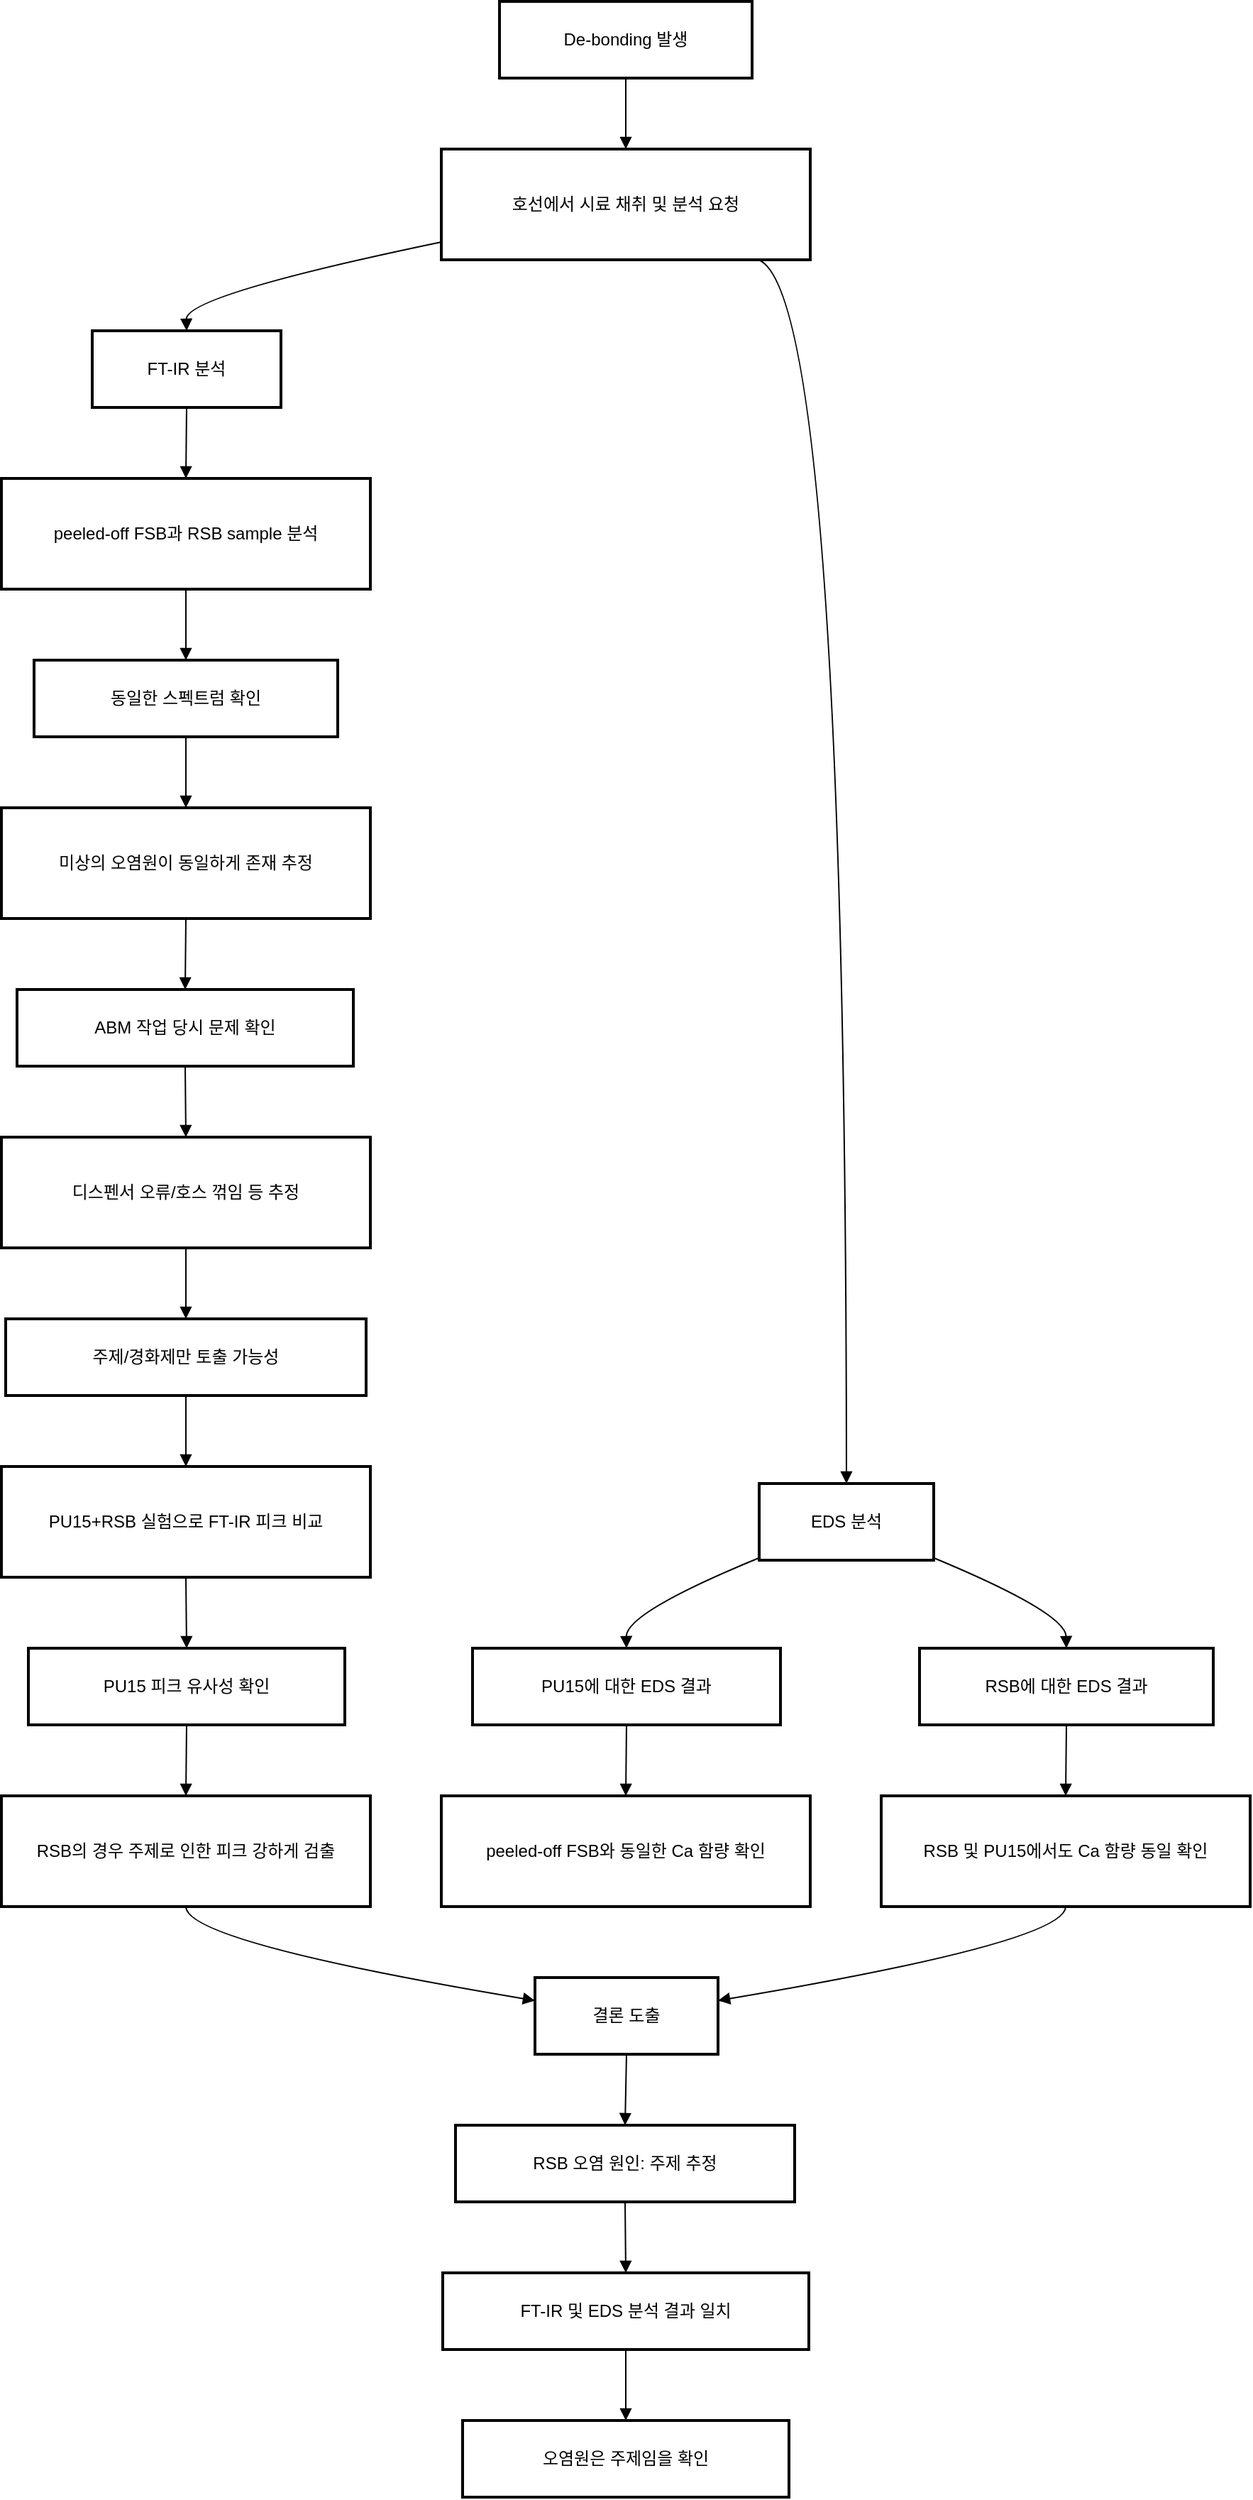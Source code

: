 <mxfile version="26.0.5">
  <diagram name="페이지-1" id="dp5-OIFI8ZVzYsF5K9ma">
    <mxGraphModel dx="1062" dy="641" grid="1" gridSize="10" guides="1" tooltips="1" connect="1" arrows="1" fold="1" page="1" pageScale="1" pageWidth="827" pageHeight="1169" math="0" shadow="0">
      <root>
        <mxCell id="0" />
        <mxCell id="1" parent="0" />
        <mxCell id="vFPKtFuDcdFf70qFe73K-1" value="De-bonding 발생" style="whiteSpace=wrap;strokeWidth=2;" vertex="1" parent="1">
          <mxGeometry x="371" y="20" width="178" height="54" as="geometry" />
        </mxCell>
        <mxCell id="vFPKtFuDcdFf70qFe73K-2" value="호선에서 시료 채취 및 분석 요청" style="whiteSpace=wrap;strokeWidth=2;" vertex="1" parent="1">
          <mxGeometry x="330" y="124" width="260" height="78" as="geometry" />
        </mxCell>
        <mxCell id="vFPKtFuDcdFf70qFe73K-3" value="FT-IR 분석" style="whiteSpace=wrap;strokeWidth=2;" vertex="1" parent="1">
          <mxGeometry x="84" y="252" width="133" height="54" as="geometry" />
        </mxCell>
        <mxCell id="vFPKtFuDcdFf70qFe73K-4" value="EDS 분석" style="whiteSpace=wrap;strokeWidth=2;" vertex="1" parent="1">
          <mxGeometry x="554" y="1064" width="123" height="54" as="geometry" />
        </mxCell>
        <mxCell id="vFPKtFuDcdFf70qFe73K-5" value="peeled-off FSB과 RSB sample 분석" style="whiteSpace=wrap;strokeWidth=2;" vertex="1" parent="1">
          <mxGeometry x="20" y="356" width="260" height="78" as="geometry" />
        </mxCell>
        <mxCell id="vFPKtFuDcdFf70qFe73K-6" value="동일한 스펙트럼 확인" style="whiteSpace=wrap;strokeWidth=2;" vertex="1" parent="1">
          <mxGeometry x="43" y="484" width="214" height="54" as="geometry" />
        </mxCell>
        <mxCell id="vFPKtFuDcdFf70qFe73K-7" value="미상의 오염원이 동일하게 존재 추정" style="whiteSpace=wrap;strokeWidth=2;" vertex="1" parent="1">
          <mxGeometry x="20" y="588" width="260" height="78" as="geometry" />
        </mxCell>
        <mxCell id="vFPKtFuDcdFf70qFe73K-8" value="ABM 작업 당시 문제 확인" style="whiteSpace=wrap;strokeWidth=2;" vertex="1" parent="1">
          <mxGeometry x="31" y="716" width="237" height="54" as="geometry" />
        </mxCell>
        <mxCell id="vFPKtFuDcdFf70qFe73K-9" value="디스펜서 오류/호스 꺾임 등 추정" style="whiteSpace=wrap;strokeWidth=2;" vertex="1" parent="1">
          <mxGeometry x="20" y="820" width="260" height="78" as="geometry" />
        </mxCell>
        <mxCell id="vFPKtFuDcdFf70qFe73K-10" value="주제/경화제만 토출 가능성" style="whiteSpace=wrap;strokeWidth=2;" vertex="1" parent="1">
          <mxGeometry x="23" y="948" width="254" height="54" as="geometry" />
        </mxCell>
        <mxCell id="vFPKtFuDcdFf70qFe73K-11" value="PU15+RSB 실험으로 FT-IR 피크 비교" style="whiteSpace=wrap;strokeWidth=2;" vertex="1" parent="1">
          <mxGeometry x="20" y="1052" width="260" height="78" as="geometry" />
        </mxCell>
        <mxCell id="vFPKtFuDcdFf70qFe73K-12" value="PU15 피크 유사성 확인" style="whiteSpace=wrap;strokeWidth=2;" vertex="1" parent="1">
          <mxGeometry x="39" y="1180" width="223" height="54" as="geometry" />
        </mxCell>
        <mxCell id="vFPKtFuDcdFf70qFe73K-13" value="RSB의 경우 주제로 인한 피크 강하게 검출" style="whiteSpace=wrap;strokeWidth=2;" vertex="1" parent="1">
          <mxGeometry x="20" y="1284" width="260" height="78" as="geometry" />
        </mxCell>
        <mxCell id="vFPKtFuDcdFf70qFe73K-14" value="PU15에 대한 EDS 결과" style="whiteSpace=wrap;strokeWidth=2;" vertex="1" parent="1">
          <mxGeometry x="352" y="1180" width="217" height="54" as="geometry" />
        </mxCell>
        <mxCell id="vFPKtFuDcdFf70qFe73K-15" value="peeled-off FSB와 동일한 Ca 함량 확인" style="whiteSpace=wrap;strokeWidth=2;" vertex="1" parent="1">
          <mxGeometry x="330" y="1284" width="260" height="78" as="geometry" />
        </mxCell>
        <mxCell id="vFPKtFuDcdFf70qFe73K-16" value="RSB에 대한 EDS 결과" style="whiteSpace=wrap;strokeWidth=2;" vertex="1" parent="1">
          <mxGeometry x="667" y="1180" width="207" height="54" as="geometry" />
        </mxCell>
        <mxCell id="vFPKtFuDcdFf70qFe73K-17" value="RSB 및 PU15에서도 Ca 함량 동일 확인" style="whiteSpace=wrap;strokeWidth=2;" vertex="1" parent="1">
          <mxGeometry x="640" y="1284" width="260" height="78" as="geometry" />
        </mxCell>
        <mxCell id="vFPKtFuDcdFf70qFe73K-18" value="결론 도출" style="whiteSpace=wrap;strokeWidth=2;" vertex="1" parent="1">
          <mxGeometry x="396" y="1412" width="129" height="54" as="geometry" />
        </mxCell>
        <mxCell id="vFPKtFuDcdFf70qFe73K-19" value="RSB 오염 원인: 주제 추정" style="whiteSpace=wrap;strokeWidth=2;" vertex="1" parent="1">
          <mxGeometry x="340" y="1516" width="239" height="54" as="geometry" />
        </mxCell>
        <mxCell id="vFPKtFuDcdFf70qFe73K-20" value="FT-IR 및 EDS 분석 결과 일치" style="whiteSpace=wrap;strokeWidth=2;" vertex="1" parent="1">
          <mxGeometry x="331" y="1620" width="258" height="54" as="geometry" />
        </mxCell>
        <mxCell id="vFPKtFuDcdFf70qFe73K-21" value="오염원은 주제임을 확인" style="whiteSpace=wrap;strokeWidth=2;" vertex="1" parent="1">
          <mxGeometry x="345" y="1724" width="230" height="54" as="geometry" />
        </mxCell>
        <mxCell id="vFPKtFuDcdFf70qFe73K-22" value="" style="curved=1;startArrow=none;endArrow=block;exitX=0.5;exitY=1;entryX=0.5;entryY=0;rounded=0;" edge="1" parent="1" source="vFPKtFuDcdFf70qFe73K-1" target="vFPKtFuDcdFf70qFe73K-2">
          <mxGeometry relative="1" as="geometry">
            <Array as="points" />
          </mxGeometry>
        </mxCell>
        <mxCell id="vFPKtFuDcdFf70qFe73K-23" value="" style="curved=1;startArrow=none;endArrow=block;exitX=0;exitY=0.84;entryX=0.5;entryY=0;rounded=0;" edge="1" parent="1" source="vFPKtFuDcdFf70qFe73K-2" target="vFPKtFuDcdFf70qFe73K-3">
          <mxGeometry relative="1" as="geometry">
            <Array as="points">
              <mxPoint x="150" y="227" />
            </Array>
          </mxGeometry>
        </mxCell>
        <mxCell id="vFPKtFuDcdFf70qFe73K-24" value="" style="curved=1;startArrow=none;endArrow=block;exitX=0.86;exitY=1;entryX=0.5;entryY=0;rounded=0;" edge="1" parent="1" source="vFPKtFuDcdFf70qFe73K-2" target="vFPKtFuDcdFf70qFe73K-4">
          <mxGeometry relative="1" as="geometry">
            <Array as="points">
              <mxPoint x="615" y="227" />
            </Array>
          </mxGeometry>
        </mxCell>
        <mxCell id="vFPKtFuDcdFf70qFe73K-25" value="" style="curved=1;startArrow=none;endArrow=block;exitX=0.5;exitY=1;entryX=0.5;entryY=0;rounded=0;" edge="1" parent="1" source="vFPKtFuDcdFf70qFe73K-3" target="vFPKtFuDcdFf70qFe73K-5">
          <mxGeometry relative="1" as="geometry">
            <Array as="points" />
          </mxGeometry>
        </mxCell>
        <mxCell id="vFPKtFuDcdFf70qFe73K-26" value="" style="curved=1;startArrow=none;endArrow=block;exitX=0.5;exitY=1;entryX=0.5;entryY=0;rounded=0;" edge="1" parent="1" source="vFPKtFuDcdFf70qFe73K-5" target="vFPKtFuDcdFf70qFe73K-6">
          <mxGeometry relative="1" as="geometry">
            <Array as="points" />
          </mxGeometry>
        </mxCell>
        <mxCell id="vFPKtFuDcdFf70qFe73K-27" value="" style="curved=1;startArrow=none;endArrow=block;exitX=0.5;exitY=1;entryX=0.5;entryY=0;rounded=0;" edge="1" parent="1" source="vFPKtFuDcdFf70qFe73K-6" target="vFPKtFuDcdFf70qFe73K-7">
          <mxGeometry relative="1" as="geometry">
            <Array as="points" />
          </mxGeometry>
        </mxCell>
        <mxCell id="vFPKtFuDcdFf70qFe73K-28" value="" style="curved=1;startArrow=none;endArrow=block;exitX=0.5;exitY=1;entryX=0.5;entryY=0;rounded=0;" edge="1" parent="1" source="vFPKtFuDcdFf70qFe73K-7" target="vFPKtFuDcdFf70qFe73K-8">
          <mxGeometry relative="1" as="geometry">
            <Array as="points" />
          </mxGeometry>
        </mxCell>
        <mxCell id="vFPKtFuDcdFf70qFe73K-29" value="" style="curved=1;startArrow=none;endArrow=block;exitX=0.5;exitY=1;entryX=0.5;entryY=0;rounded=0;" edge="1" parent="1" source="vFPKtFuDcdFf70qFe73K-8" target="vFPKtFuDcdFf70qFe73K-9">
          <mxGeometry relative="1" as="geometry">
            <Array as="points" />
          </mxGeometry>
        </mxCell>
        <mxCell id="vFPKtFuDcdFf70qFe73K-30" value="" style="curved=1;startArrow=none;endArrow=block;exitX=0.5;exitY=1;entryX=0.5;entryY=0;rounded=0;" edge="1" parent="1" source="vFPKtFuDcdFf70qFe73K-9" target="vFPKtFuDcdFf70qFe73K-10">
          <mxGeometry relative="1" as="geometry">
            <Array as="points" />
          </mxGeometry>
        </mxCell>
        <mxCell id="vFPKtFuDcdFf70qFe73K-31" value="" style="curved=1;startArrow=none;endArrow=block;exitX=0.5;exitY=1;entryX=0.5;entryY=0;rounded=0;" edge="1" parent="1" source="vFPKtFuDcdFf70qFe73K-10" target="vFPKtFuDcdFf70qFe73K-11">
          <mxGeometry relative="1" as="geometry">
            <Array as="points" />
          </mxGeometry>
        </mxCell>
        <mxCell id="vFPKtFuDcdFf70qFe73K-32" value="" style="curved=1;startArrow=none;endArrow=block;exitX=0.5;exitY=1;entryX=0.5;entryY=0;rounded=0;" edge="1" parent="1" source="vFPKtFuDcdFf70qFe73K-11" target="vFPKtFuDcdFf70qFe73K-12">
          <mxGeometry relative="1" as="geometry">
            <Array as="points" />
          </mxGeometry>
        </mxCell>
        <mxCell id="vFPKtFuDcdFf70qFe73K-33" value="" style="curved=1;startArrow=none;endArrow=block;exitX=0.5;exitY=1;entryX=0.5;entryY=0;rounded=0;" edge="1" parent="1" source="vFPKtFuDcdFf70qFe73K-12" target="vFPKtFuDcdFf70qFe73K-13">
          <mxGeometry relative="1" as="geometry">
            <Array as="points" />
          </mxGeometry>
        </mxCell>
        <mxCell id="vFPKtFuDcdFf70qFe73K-34" value="" style="curved=1;startArrow=none;endArrow=block;exitX=0;exitY=0.97;entryX=0.5;entryY=0;rounded=0;" edge="1" parent="1" source="vFPKtFuDcdFf70qFe73K-4" target="vFPKtFuDcdFf70qFe73K-14">
          <mxGeometry relative="1" as="geometry">
            <Array as="points">
              <mxPoint x="460" y="1155" />
            </Array>
          </mxGeometry>
        </mxCell>
        <mxCell id="vFPKtFuDcdFf70qFe73K-35" value="" style="curved=1;startArrow=none;endArrow=block;exitX=0.5;exitY=1;entryX=0.5;entryY=0;rounded=0;" edge="1" parent="1" source="vFPKtFuDcdFf70qFe73K-14" target="vFPKtFuDcdFf70qFe73K-15">
          <mxGeometry relative="1" as="geometry">
            <Array as="points" />
          </mxGeometry>
        </mxCell>
        <mxCell id="vFPKtFuDcdFf70qFe73K-36" value="" style="curved=1;startArrow=none;endArrow=block;exitX=1;exitY=0.97;entryX=0.5;entryY=0;rounded=0;" edge="1" parent="1" source="vFPKtFuDcdFf70qFe73K-4" target="vFPKtFuDcdFf70qFe73K-16">
          <mxGeometry relative="1" as="geometry">
            <Array as="points">
              <mxPoint x="770" y="1155" />
            </Array>
          </mxGeometry>
        </mxCell>
        <mxCell id="vFPKtFuDcdFf70qFe73K-37" value="" style="curved=1;startArrow=none;endArrow=block;exitX=0.5;exitY=1;entryX=0.5;entryY=0;rounded=0;" edge="1" parent="1" source="vFPKtFuDcdFf70qFe73K-16" target="vFPKtFuDcdFf70qFe73K-17">
          <mxGeometry relative="1" as="geometry">
            <Array as="points" />
          </mxGeometry>
        </mxCell>
        <mxCell id="vFPKtFuDcdFf70qFe73K-38" value="" style="curved=1;startArrow=none;endArrow=block;exitX=0.5;exitY=1;entryX=0;entryY=0.3;rounded=0;" edge="1" parent="1" source="vFPKtFuDcdFf70qFe73K-13" target="vFPKtFuDcdFf70qFe73K-18">
          <mxGeometry relative="1" as="geometry">
            <Array as="points">
              <mxPoint x="150" y="1387" />
            </Array>
          </mxGeometry>
        </mxCell>
        <mxCell id="vFPKtFuDcdFf70qFe73K-39" value="" style="curved=1;startArrow=none;endArrow=block;exitX=0.5;exitY=1;entryX=1;entryY=0.3;rounded=0;" edge="1" parent="1" source="vFPKtFuDcdFf70qFe73K-17" target="vFPKtFuDcdFf70qFe73K-18">
          <mxGeometry relative="1" as="geometry">
            <Array as="points">
              <mxPoint x="770" y="1387" />
            </Array>
          </mxGeometry>
        </mxCell>
        <mxCell id="vFPKtFuDcdFf70qFe73K-40" value="" style="curved=1;startArrow=none;endArrow=block;exitX=0.5;exitY=1;entryX=0.5;entryY=0;rounded=0;" edge="1" parent="1" source="vFPKtFuDcdFf70qFe73K-18" target="vFPKtFuDcdFf70qFe73K-19">
          <mxGeometry relative="1" as="geometry">
            <Array as="points" />
          </mxGeometry>
        </mxCell>
        <mxCell id="vFPKtFuDcdFf70qFe73K-41" value="" style="curved=1;startArrow=none;endArrow=block;exitX=0.5;exitY=1;entryX=0.5;entryY=0;rounded=0;" edge="1" parent="1" source="vFPKtFuDcdFf70qFe73K-19" target="vFPKtFuDcdFf70qFe73K-20">
          <mxGeometry relative="1" as="geometry">
            <Array as="points" />
          </mxGeometry>
        </mxCell>
        <mxCell id="vFPKtFuDcdFf70qFe73K-42" value="" style="curved=1;startArrow=none;endArrow=block;exitX=0.5;exitY=1;entryX=0.5;entryY=0;rounded=0;" edge="1" parent="1" source="vFPKtFuDcdFf70qFe73K-20" target="vFPKtFuDcdFf70qFe73K-21">
          <mxGeometry relative="1" as="geometry">
            <Array as="points" />
          </mxGeometry>
        </mxCell>
      </root>
    </mxGraphModel>
  </diagram>
</mxfile>
